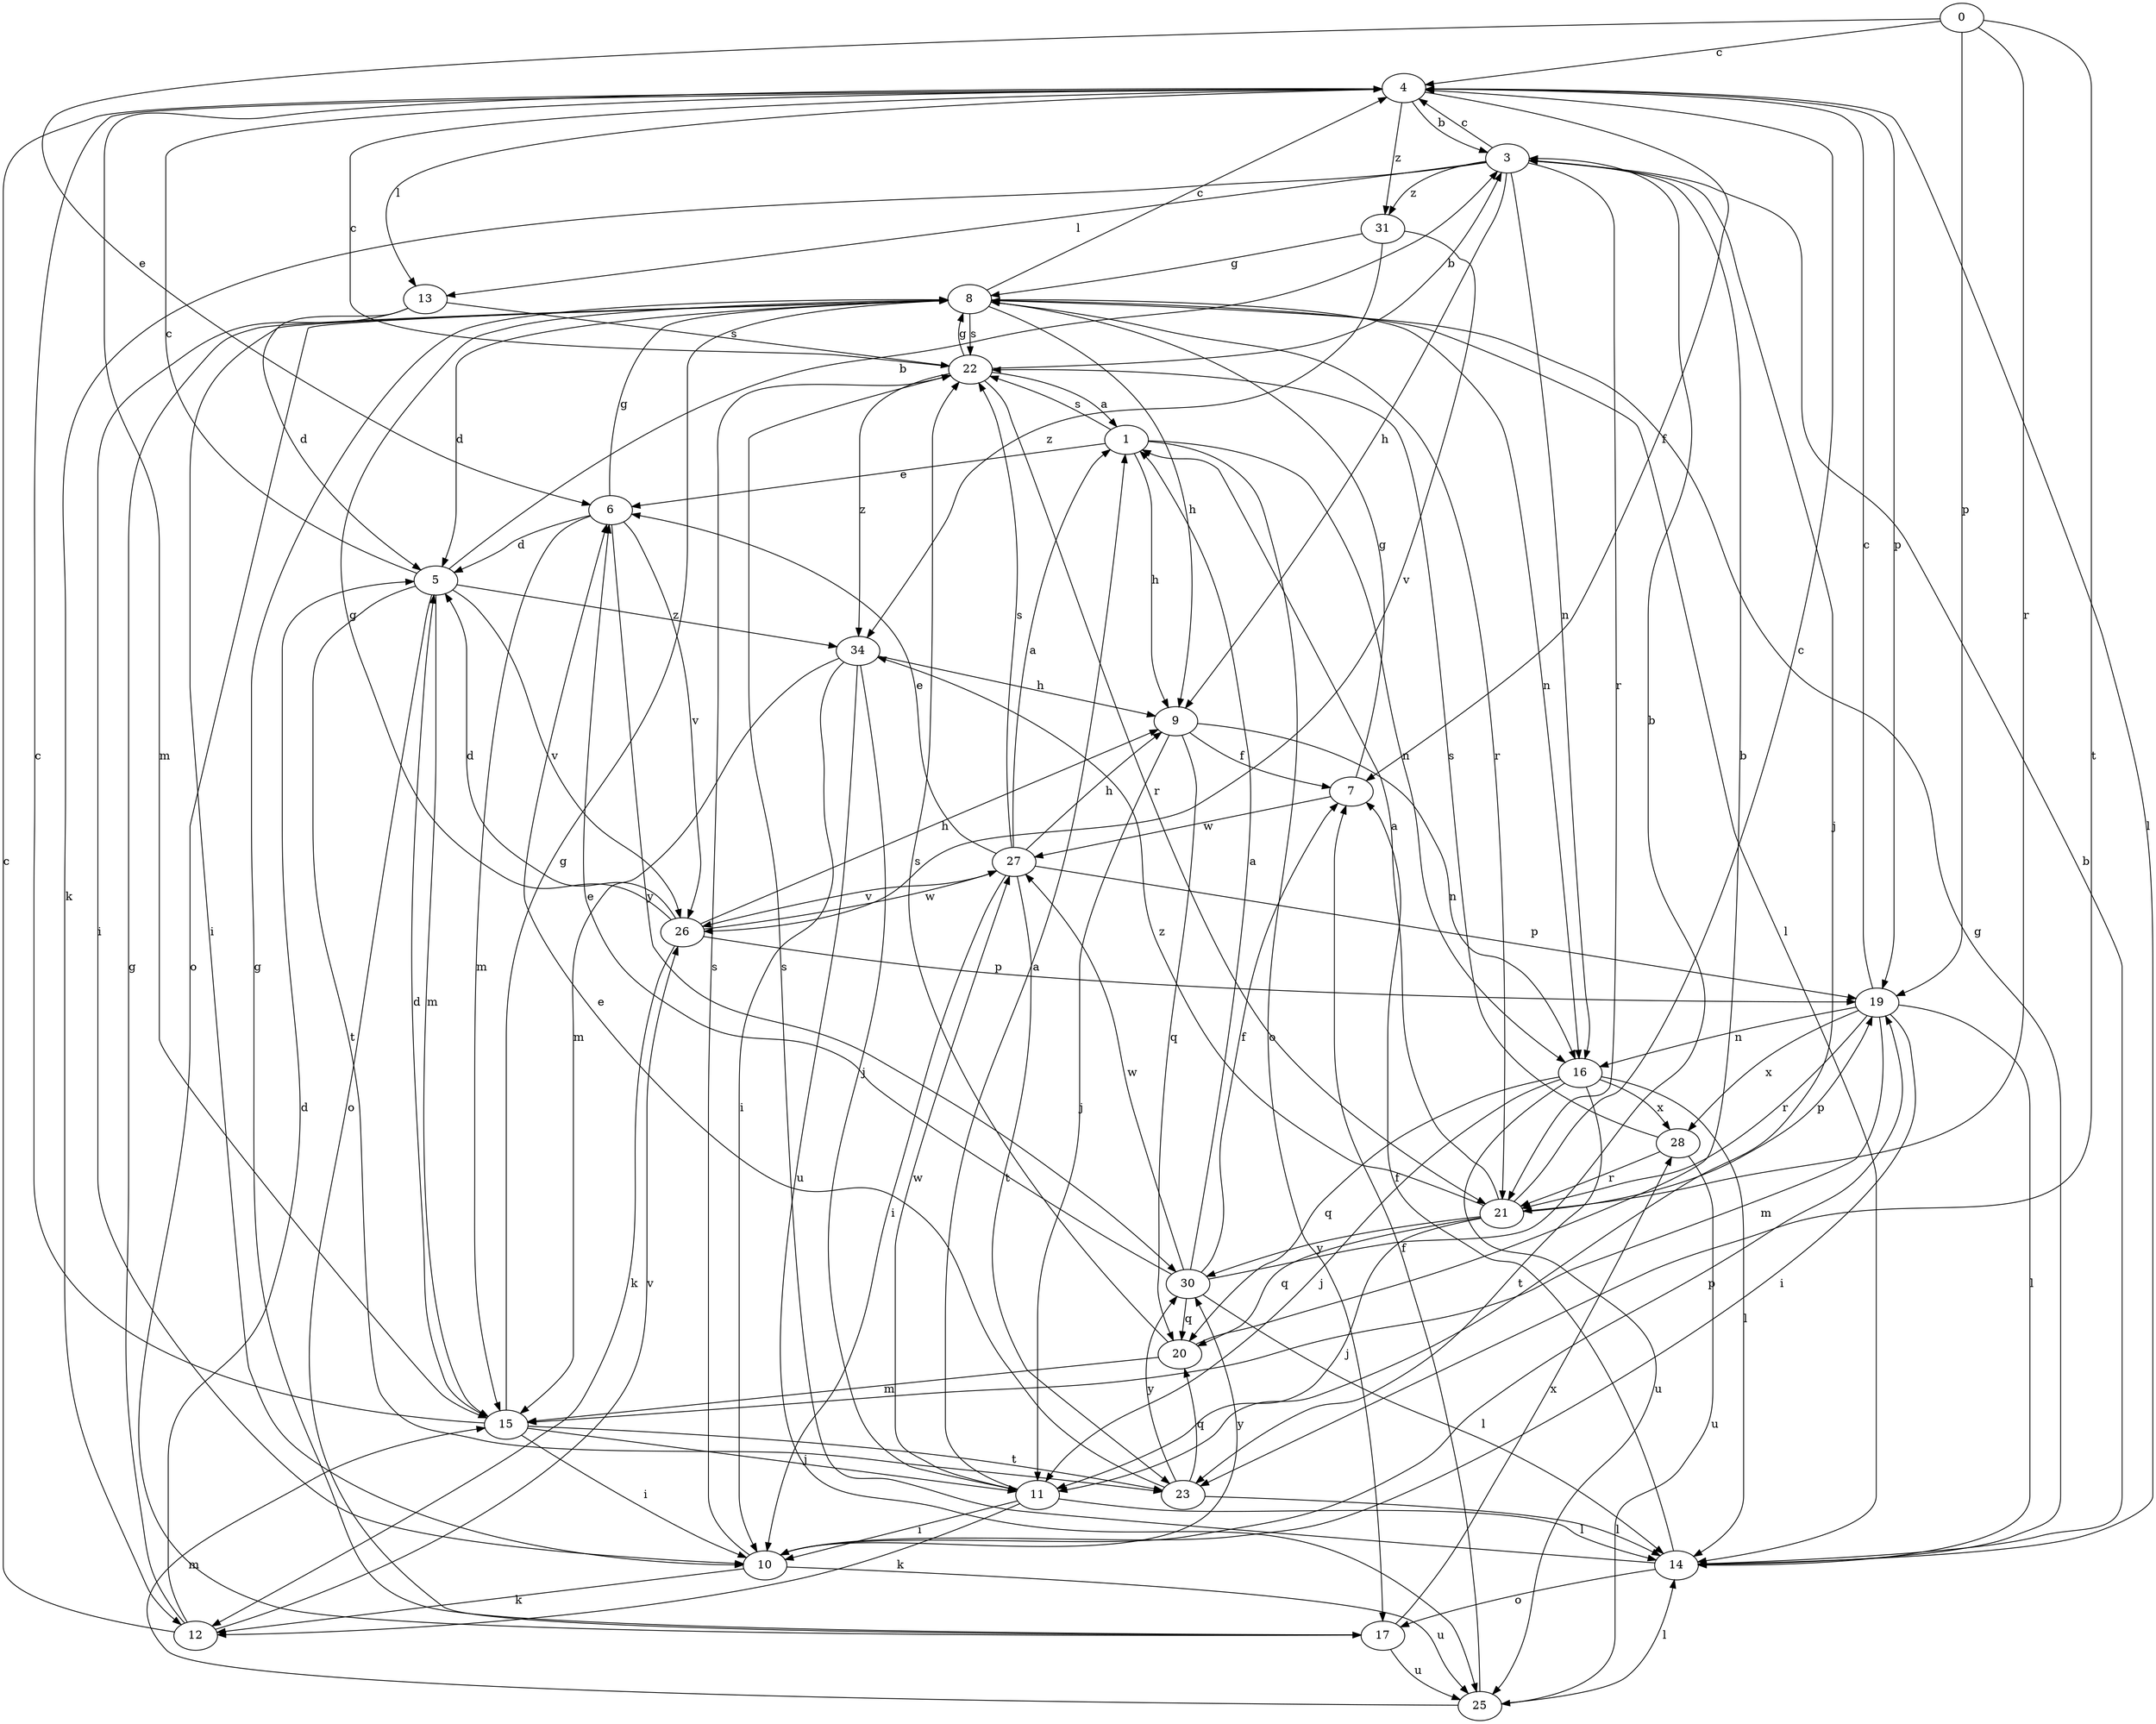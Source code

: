 strict digraph  {
0;
1;
3;
4;
5;
6;
7;
8;
9;
10;
11;
12;
13;
14;
15;
16;
17;
19;
20;
21;
22;
23;
25;
26;
27;
28;
30;
31;
34;
0 -> 4  [label=c];
0 -> 6  [label=e];
0 -> 19  [label=p];
0 -> 21  [label=r];
0 -> 23  [label=t];
1 -> 6  [label=e];
1 -> 9  [label=h];
1 -> 16  [label=n];
1 -> 17  [label=o];
1 -> 22  [label=s];
3 -> 4  [label=c];
3 -> 9  [label=h];
3 -> 11  [label=j];
3 -> 12  [label=k];
3 -> 13  [label=l];
3 -> 16  [label=n];
3 -> 21  [label=r];
3 -> 31  [label=z];
4 -> 3  [label=b];
4 -> 7  [label=f];
4 -> 13  [label=l];
4 -> 14  [label=l];
4 -> 15  [label=m];
4 -> 19  [label=p];
4 -> 31  [label=z];
5 -> 3  [label=b];
5 -> 4  [label=c];
5 -> 15  [label=m];
5 -> 17  [label=o];
5 -> 23  [label=t];
5 -> 26  [label=v];
5 -> 34  [label=z];
6 -> 5  [label=d];
6 -> 8  [label=g];
6 -> 15  [label=m];
6 -> 26  [label=v];
6 -> 30  [label=y];
7 -> 8  [label=g];
7 -> 27  [label=w];
8 -> 4  [label=c];
8 -> 5  [label=d];
8 -> 9  [label=h];
8 -> 10  [label=i];
8 -> 14  [label=l];
8 -> 16  [label=n];
8 -> 17  [label=o];
8 -> 21  [label=r];
8 -> 22  [label=s];
9 -> 7  [label=f];
9 -> 11  [label=j];
9 -> 16  [label=n];
9 -> 20  [label=q];
10 -> 12  [label=k];
10 -> 19  [label=p];
10 -> 22  [label=s];
10 -> 25  [label=u];
10 -> 30  [label=y];
11 -> 1  [label=a];
11 -> 10  [label=i];
11 -> 12  [label=k];
11 -> 14  [label=l];
11 -> 27  [label=w];
12 -> 4  [label=c];
12 -> 5  [label=d];
12 -> 8  [label=g];
12 -> 26  [label=v];
13 -> 5  [label=d];
13 -> 10  [label=i];
13 -> 22  [label=s];
14 -> 3  [label=b];
14 -> 7  [label=f];
14 -> 8  [label=g];
14 -> 17  [label=o];
14 -> 22  [label=s];
15 -> 4  [label=c];
15 -> 5  [label=d];
15 -> 8  [label=g];
15 -> 10  [label=i];
15 -> 11  [label=j];
15 -> 23  [label=t];
16 -> 11  [label=j];
16 -> 14  [label=l];
16 -> 20  [label=q];
16 -> 23  [label=t];
16 -> 25  [label=u];
16 -> 28  [label=x];
17 -> 8  [label=g];
17 -> 25  [label=u];
17 -> 28  [label=x];
19 -> 4  [label=c];
19 -> 10  [label=i];
19 -> 14  [label=l];
19 -> 15  [label=m];
19 -> 16  [label=n];
19 -> 21  [label=r];
19 -> 28  [label=x];
20 -> 3  [label=b];
20 -> 15  [label=m];
20 -> 22  [label=s];
21 -> 1  [label=a];
21 -> 4  [label=c];
21 -> 11  [label=j];
21 -> 19  [label=p];
21 -> 20  [label=q];
21 -> 30  [label=y];
21 -> 34  [label=z];
22 -> 1  [label=a];
22 -> 3  [label=b];
22 -> 4  [label=c];
22 -> 8  [label=g];
22 -> 21  [label=r];
22 -> 34  [label=z];
23 -> 6  [label=e];
23 -> 14  [label=l];
23 -> 20  [label=q];
23 -> 30  [label=y];
25 -> 7  [label=f];
25 -> 14  [label=l];
25 -> 15  [label=m];
26 -> 5  [label=d];
26 -> 8  [label=g];
26 -> 9  [label=h];
26 -> 12  [label=k];
26 -> 19  [label=p];
26 -> 27  [label=w];
27 -> 1  [label=a];
27 -> 6  [label=e];
27 -> 9  [label=h];
27 -> 10  [label=i];
27 -> 19  [label=p];
27 -> 22  [label=s];
27 -> 23  [label=t];
27 -> 26  [label=v];
28 -> 21  [label=r];
28 -> 22  [label=s];
28 -> 25  [label=u];
30 -> 1  [label=a];
30 -> 3  [label=b];
30 -> 6  [label=e];
30 -> 7  [label=f];
30 -> 14  [label=l];
30 -> 20  [label=q];
30 -> 27  [label=w];
31 -> 8  [label=g];
31 -> 26  [label=v];
31 -> 34  [label=z];
34 -> 9  [label=h];
34 -> 10  [label=i];
34 -> 11  [label=j];
34 -> 15  [label=m];
34 -> 25  [label=u];
}
